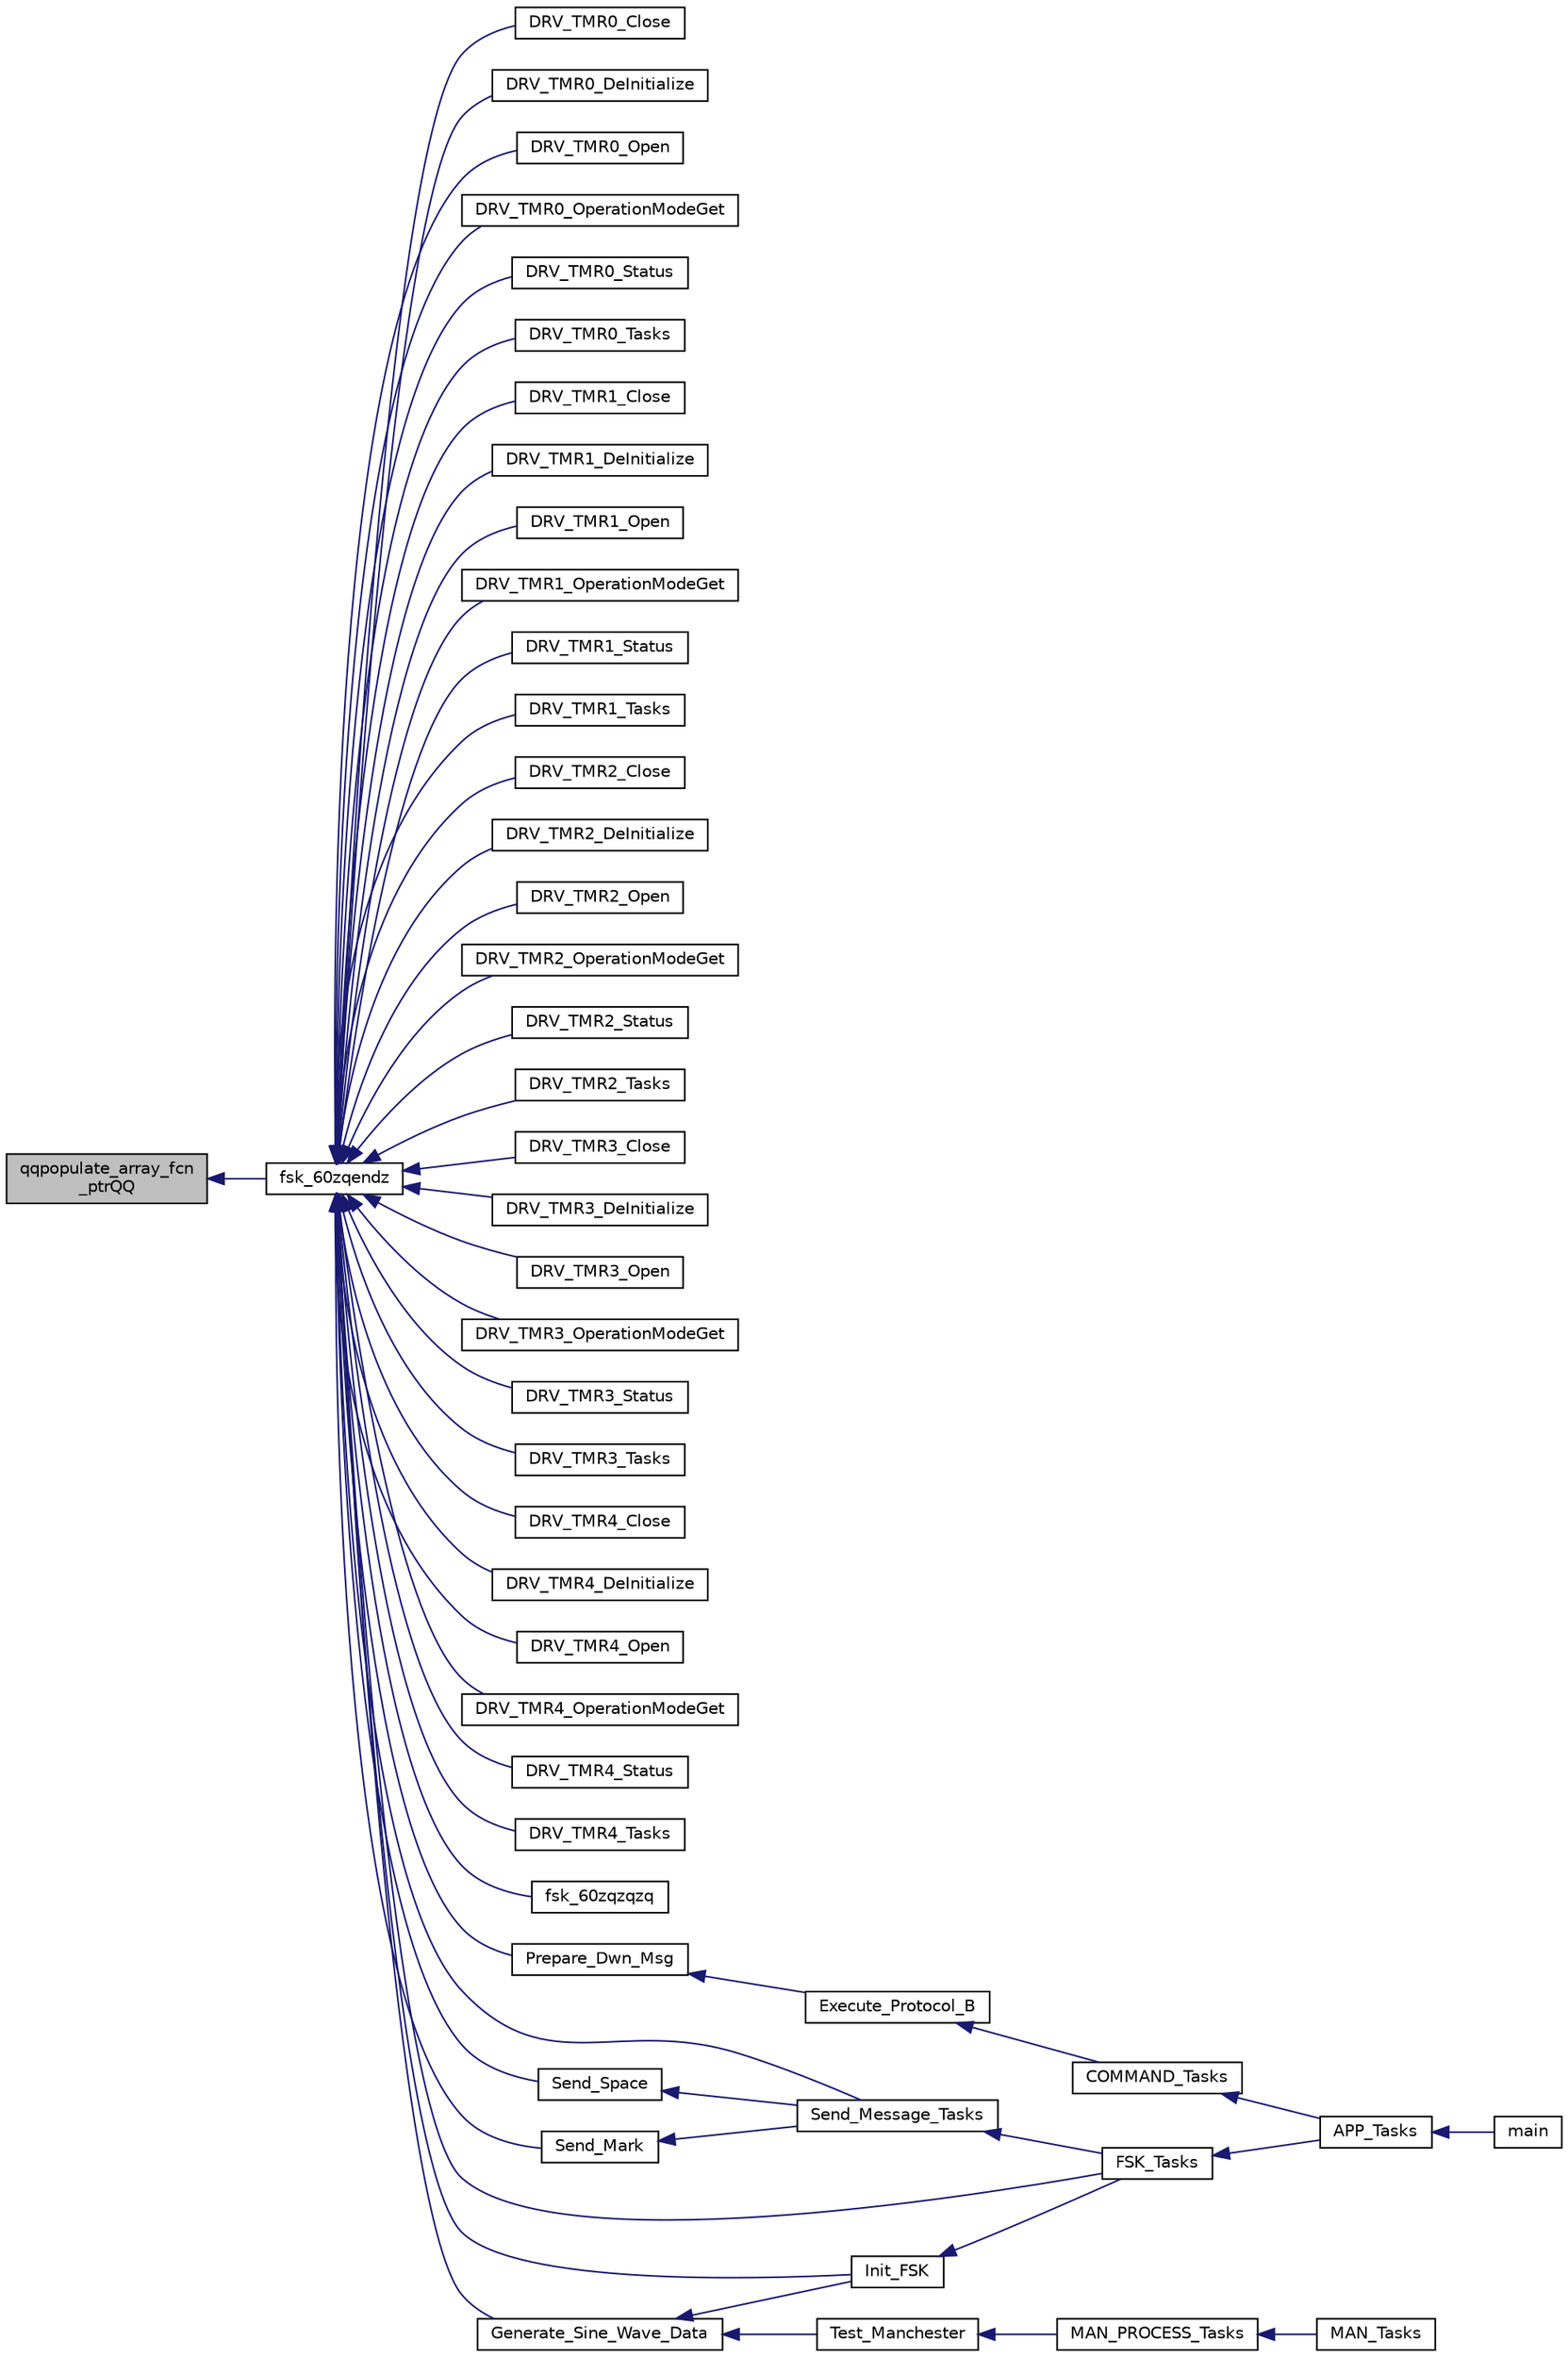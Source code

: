 digraph "qqpopulate_array_fcn_ptrQQ"
{
  edge [fontname="Helvetica",fontsize="10",labelfontname="Helvetica",labelfontsize="10"];
  node [fontname="Helvetica",fontsize="10",shape=record];
  rankdir="LR";
  Node1716 [label="qqpopulate_array_fcn\l_ptrQQ",height=0.2,width=0.4,color="black", fillcolor="grey75", style="filled", fontcolor="black"];
  Node1716 -> Node1717 [dir="back",color="midnightblue",fontsize="10",style="solid",fontname="Helvetica"];
  Node1717 [label="fsk_60zqendz",height=0.2,width=0.4,color="black", fillcolor="white", style="filled",URL="$inszt__fsk_8c.html#a73251ccdc6214ed6ecbd699bd11a67f3"];
  Node1717 -> Node1718 [dir="back",color="midnightblue",fontsize="10",style="solid",fontname="Helvetica"];
  Node1718 [label="DRV_TMR0_Close",height=0.2,width=0.4,color="black", fillcolor="white", style="filled",URL="$inszt__fsk_8c.html#a32eae35a1e64a44969e70c746ec9cdc2"];
  Node1717 -> Node1719 [dir="back",color="midnightblue",fontsize="10",style="solid",fontname="Helvetica"];
  Node1719 [label="DRV_TMR0_DeInitialize",height=0.2,width=0.4,color="black", fillcolor="white", style="filled",URL="$inszt__fsk_8c.html#ac35e22ce2277246569aa15a0142f42de"];
  Node1717 -> Node1720 [dir="back",color="midnightblue",fontsize="10",style="solid",fontname="Helvetica"];
  Node1720 [label="DRV_TMR0_Open",height=0.2,width=0.4,color="black", fillcolor="white", style="filled",URL="$inszt__fsk_8c.html#a6185be0b1acc5308100e9c168c6d9882"];
  Node1717 -> Node1721 [dir="back",color="midnightblue",fontsize="10",style="solid",fontname="Helvetica"];
  Node1721 [label="DRV_TMR0_OperationModeGet",height=0.2,width=0.4,color="black", fillcolor="white", style="filled",URL="$inszt__fsk_8c.html#a75154e72363837310412c5f0f77ca99b"];
  Node1717 -> Node1722 [dir="back",color="midnightblue",fontsize="10",style="solid",fontname="Helvetica"];
  Node1722 [label="DRV_TMR0_Status",height=0.2,width=0.4,color="black", fillcolor="white", style="filled",URL="$inszt__fsk_8c.html#aa0b45abb3787c0b80fba63077983fda6"];
  Node1717 -> Node1723 [dir="back",color="midnightblue",fontsize="10",style="solid",fontname="Helvetica"];
  Node1723 [label="DRV_TMR0_Tasks",height=0.2,width=0.4,color="black", fillcolor="white", style="filled",URL="$inszt__fsk_8c.html#a074ed24077060483c762988f726d23e9"];
  Node1717 -> Node1724 [dir="back",color="midnightblue",fontsize="10",style="solid",fontname="Helvetica"];
  Node1724 [label="DRV_TMR1_Close",height=0.2,width=0.4,color="black", fillcolor="white", style="filled",URL="$inszt__fsk_8c.html#a6a5cde4bb2a1f040394eff6085aa1d59"];
  Node1717 -> Node1725 [dir="back",color="midnightblue",fontsize="10",style="solid",fontname="Helvetica"];
  Node1725 [label="DRV_TMR1_DeInitialize",height=0.2,width=0.4,color="black", fillcolor="white", style="filled",URL="$inszt__fsk_8c.html#abf7739f5097a1ceff5268ea070a35c9e"];
  Node1717 -> Node1726 [dir="back",color="midnightblue",fontsize="10",style="solid",fontname="Helvetica"];
  Node1726 [label="DRV_TMR1_Open",height=0.2,width=0.4,color="black", fillcolor="white", style="filled",URL="$inszt__fsk_8c.html#ac23662f1a2e62aff3d8576b4fb403b5e"];
  Node1717 -> Node1727 [dir="back",color="midnightblue",fontsize="10",style="solid",fontname="Helvetica"];
  Node1727 [label="DRV_TMR1_OperationModeGet",height=0.2,width=0.4,color="black", fillcolor="white", style="filled",URL="$inszt__fsk_8c.html#a2ddcb52c248a14db2f5d3cc2b8396b4d"];
  Node1717 -> Node1728 [dir="back",color="midnightblue",fontsize="10",style="solid",fontname="Helvetica"];
  Node1728 [label="DRV_TMR1_Status",height=0.2,width=0.4,color="black", fillcolor="white", style="filled",URL="$inszt__fsk_8c.html#af0b509a65d0cc40830845f905e72f383"];
  Node1717 -> Node1729 [dir="back",color="midnightblue",fontsize="10",style="solid",fontname="Helvetica"];
  Node1729 [label="DRV_TMR1_Tasks",height=0.2,width=0.4,color="black", fillcolor="white", style="filled",URL="$inszt__fsk_8c.html#a0c01e1083b80ad88b2bc0fae758b1f0e"];
  Node1717 -> Node1730 [dir="back",color="midnightblue",fontsize="10",style="solid",fontname="Helvetica"];
  Node1730 [label="DRV_TMR2_Close",height=0.2,width=0.4,color="black", fillcolor="white", style="filled",URL="$inszt__fsk_8c.html#a5ad44e5f36f8a566c396331e7c08c15d"];
  Node1717 -> Node1731 [dir="back",color="midnightblue",fontsize="10",style="solid",fontname="Helvetica"];
  Node1731 [label="DRV_TMR2_DeInitialize",height=0.2,width=0.4,color="black", fillcolor="white", style="filled",URL="$inszt__fsk_8c.html#a0aa800750e31f5d3aea0afcd7faa41fe"];
  Node1717 -> Node1732 [dir="back",color="midnightblue",fontsize="10",style="solid",fontname="Helvetica"];
  Node1732 [label="DRV_TMR2_Open",height=0.2,width=0.4,color="black", fillcolor="white", style="filled",URL="$inszt__fsk_8c.html#ae3ec2e7d926f1dfcf4d5b4ec3f4452b1"];
  Node1717 -> Node1733 [dir="back",color="midnightblue",fontsize="10",style="solid",fontname="Helvetica"];
  Node1733 [label="DRV_TMR2_OperationModeGet",height=0.2,width=0.4,color="black", fillcolor="white", style="filled",URL="$inszt__fsk_8c.html#aaec612bc5ca6823e226aa9e168f0f7e4"];
  Node1717 -> Node1734 [dir="back",color="midnightblue",fontsize="10",style="solid",fontname="Helvetica"];
  Node1734 [label="DRV_TMR2_Status",height=0.2,width=0.4,color="black", fillcolor="white", style="filled",URL="$inszt__fsk_8c.html#ab66021f387d5cbb3e7ab20b7718aa773"];
  Node1717 -> Node1735 [dir="back",color="midnightblue",fontsize="10",style="solid",fontname="Helvetica"];
  Node1735 [label="DRV_TMR2_Tasks",height=0.2,width=0.4,color="black", fillcolor="white", style="filled",URL="$inszt__fsk_8c.html#a4cae103296c260a0cacd0bfbb02abec6"];
  Node1717 -> Node1736 [dir="back",color="midnightblue",fontsize="10",style="solid",fontname="Helvetica"];
  Node1736 [label="DRV_TMR3_Close",height=0.2,width=0.4,color="black", fillcolor="white", style="filled",URL="$inszt__fsk_8c.html#a5dd9fa4b5c96ae83f17ed22952b3526b"];
  Node1717 -> Node1737 [dir="back",color="midnightblue",fontsize="10",style="solid",fontname="Helvetica"];
  Node1737 [label="DRV_TMR3_DeInitialize",height=0.2,width=0.4,color="black", fillcolor="white", style="filled",URL="$inszt__fsk_8c.html#a51119949a1b0dc2ade9d15cd3eef3cf9"];
  Node1717 -> Node1738 [dir="back",color="midnightblue",fontsize="10",style="solid",fontname="Helvetica"];
  Node1738 [label="DRV_TMR3_Open",height=0.2,width=0.4,color="black", fillcolor="white", style="filled",URL="$inszt__fsk_8c.html#a14def85d2721c6fe7a0f52e5da985745"];
  Node1717 -> Node1739 [dir="back",color="midnightblue",fontsize="10",style="solid",fontname="Helvetica"];
  Node1739 [label="DRV_TMR3_OperationModeGet",height=0.2,width=0.4,color="black", fillcolor="white", style="filled",URL="$inszt__fsk_8c.html#aba3d374b5742c8fed77fb9c5125906e8"];
  Node1717 -> Node1740 [dir="back",color="midnightblue",fontsize="10",style="solid",fontname="Helvetica"];
  Node1740 [label="DRV_TMR3_Status",height=0.2,width=0.4,color="black", fillcolor="white", style="filled",URL="$inszt__fsk_8c.html#ab337820f2261ee63bfbdbe91f999de92"];
  Node1717 -> Node1741 [dir="back",color="midnightblue",fontsize="10",style="solid",fontname="Helvetica"];
  Node1741 [label="DRV_TMR3_Tasks",height=0.2,width=0.4,color="black", fillcolor="white", style="filled",URL="$inszt__fsk_8c.html#ac4622292b2dab66f9b5ae9778db08478"];
  Node1717 -> Node1742 [dir="back",color="midnightblue",fontsize="10",style="solid",fontname="Helvetica"];
  Node1742 [label="DRV_TMR4_Close",height=0.2,width=0.4,color="black", fillcolor="white", style="filled",URL="$inszt__fsk_8c.html#abca98245dd4f6348cc96c19911fa2f7f"];
  Node1717 -> Node1743 [dir="back",color="midnightblue",fontsize="10",style="solid",fontname="Helvetica"];
  Node1743 [label="DRV_TMR4_DeInitialize",height=0.2,width=0.4,color="black", fillcolor="white", style="filled",URL="$inszt__fsk_8c.html#a24315793d9553d184024aea496534bc5"];
  Node1717 -> Node1744 [dir="back",color="midnightblue",fontsize="10",style="solid",fontname="Helvetica"];
  Node1744 [label="DRV_TMR4_Open",height=0.2,width=0.4,color="black", fillcolor="white", style="filled",URL="$inszt__fsk_8c.html#a6e2c39c5a9d8b23859be0e673b43b1b9"];
  Node1717 -> Node1745 [dir="back",color="midnightblue",fontsize="10",style="solid",fontname="Helvetica"];
  Node1745 [label="DRV_TMR4_OperationModeGet",height=0.2,width=0.4,color="black", fillcolor="white", style="filled",URL="$inszt__fsk_8c.html#ad47780c4b3a36ef4f64841b0106a751d"];
  Node1717 -> Node1746 [dir="back",color="midnightblue",fontsize="10",style="solid",fontname="Helvetica"];
  Node1746 [label="DRV_TMR4_Status",height=0.2,width=0.4,color="black", fillcolor="white", style="filled",URL="$inszt__fsk_8c.html#aeb55a9257642cf221bcb641b25033668"];
  Node1717 -> Node1747 [dir="back",color="midnightblue",fontsize="10",style="solid",fontname="Helvetica"];
  Node1747 [label="DRV_TMR4_Tasks",height=0.2,width=0.4,color="black", fillcolor="white", style="filled",URL="$inszt__fsk_8c.html#a97a4bb302673812056f8ad54ea70b59e"];
  Node1717 -> Node1748 [dir="back",color="midnightblue",fontsize="10",style="solid",fontname="Helvetica"];
  Node1748 [label="fsk_60zqzqzq",height=0.2,width=0.4,color="black", fillcolor="white", style="filled",URL="$inszt__fsk_8c.html#a60375f587b3c3e67b586d66f640a720c"];
  Node1717 -> Node1749 [dir="back",color="midnightblue",fontsize="10",style="solid",fontname="Helvetica"];
  Node1749 [label="FSK_Tasks",height=0.2,width=0.4,color="black", fillcolor="white", style="filled",URL="$inszt__fsk_8c.html#a86e42784b2bc0d852d28898161103760"];
  Node1749 -> Node1750 [dir="back",color="midnightblue",fontsize="10",style="solid",fontname="Helvetica"];
  Node1750 [label="APP_Tasks",height=0.2,width=0.4,color="black", fillcolor="white", style="filled",URL="$inszt__app_8c.html#a859aee46b660cfee47cfd45ce08f6862"];
  Node1750 -> Node1751 [dir="back",color="midnightblue",fontsize="10",style="solid",fontname="Helvetica"];
  Node1751 [label="main",height=0.2,width=0.4,color="black", fillcolor="white", style="filled",URL="$inszt__main_8c.html#a840291bc02cba5474a4cb46a9b9566fe"];
  Node1717 -> Node1752 [dir="back",color="midnightblue",fontsize="10",style="solid",fontname="Helvetica"];
  Node1752 [label="Generate_Sine_Wave_Data",height=0.2,width=0.4,color="black", fillcolor="white", style="filled",URL="$inszt__fsk_8c.html#addea2446d70661efa9c99a5c78073ffa"];
  Node1752 -> Node1753 [dir="back",color="midnightblue",fontsize="10",style="solid",fontname="Helvetica"];
  Node1753 [label="Init_FSK",height=0.2,width=0.4,color="black", fillcolor="white", style="filled",URL="$inszt__fsk_8c.html#abf81b4f4803cca658397c138bc6fe2d0"];
  Node1753 -> Node1749 [dir="back",color="midnightblue",fontsize="10",style="solid",fontname="Helvetica"];
  Node1752 -> Node1754 [dir="back",color="midnightblue",fontsize="10",style="solid",fontname="Helvetica"];
  Node1754 [label="Test_Manchester",height=0.2,width=0.4,color="black", fillcolor="white", style="filled",URL="$inszt__man_8c.html#a58180a4bddf2eb82b49ce86257a95346"];
  Node1754 -> Node1755 [dir="back",color="midnightblue",fontsize="10",style="solid",fontname="Helvetica"];
  Node1755 [label="MAN_PROCESS_Tasks",height=0.2,width=0.4,color="black", fillcolor="white", style="filled",URL="$inszt__man_8c.html#a48e348dab43f9719d4c7f62dcdc91ccf"];
  Node1755 -> Node1756 [dir="back",color="midnightblue",fontsize="10",style="solid",fontname="Helvetica"];
  Node1756 [label="MAN_Tasks",height=0.2,width=0.4,color="black", fillcolor="white", style="filled",URL="$man_8h.html#aee1e768706fd21921cca7b874ff4f232"];
  Node1717 -> Node1753 [dir="back",color="midnightblue",fontsize="10",style="solid",fontname="Helvetica"];
  Node1717 -> Node1757 [dir="back",color="midnightblue",fontsize="10",style="solid",fontname="Helvetica"];
  Node1757 [label="Prepare_Dwn_Msg",height=0.2,width=0.4,color="black", fillcolor="white", style="filled",URL="$inszt__fsk_8c.html#af03119517238e3e23ca0fd0ade4eabfa"];
  Node1757 -> Node1758 [dir="back",color="midnightblue",fontsize="10",style="solid",fontname="Helvetica"];
  Node1758 [label="Execute_Protocol_B",height=0.2,width=0.4,color="black", fillcolor="white", style="filled",URL="$inszt__commands_8c.html#a8e4d3181dba6334ad9065acfbca9e2ab"];
  Node1758 -> Node1759 [dir="back",color="midnightblue",fontsize="10",style="solid",fontname="Helvetica"];
  Node1759 [label="COMMAND_Tasks",height=0.2,width=0.4,color="black", fillcolor="white", style="filled",URL="$inszt__commands_8c.html#a18253442833a6f9dcc1031492524596c"];
  Node1759 -> Node1750 [dir="back",color="midnightblue",fontsize="10",style="solid",fontname="Helvetica"];
  Node1717 -> Node1760 [dir="back",color="midnightblue",fontsize="10",style="solid",fontname="Helvetica"];
  Node1760 [label="Send_Mark",height=0.2,width=0.4,color="black", fillcolor="white", style="filled",URL="$inszt__fsk_8c.html#af6df46cfba14cca3d40316ea7fd73864"];
  Node1760 -> Node1761 [dir="back",color="midnightblue",fontsize="10",style="solid",fontname="Helvetica"];
  Node1761 [label="Send_Message_Tasks",height=0.2,width=0.4,color="black", fillcolor="white", style="filled",URL="$inszt__fsk_8c.html#a45a8cc3ff099bf7fc92d3f6328fc0177"];
  Node1761 -> Node1749 [dir="back",color="midnightblue",fontsize="10",style="solid",fontname="Helvetica"];
  Node1717 -> Node1761 [dir="back",color="midnightblue",fontsize="10",style="solid",fontname="Helvetica"];
  Node1717 -> Node1762 [dir="back",color="midnightblue",fontsize="10",style="solid",fontname="Helvetica"];
  Node1762 [label="Send_Space",height=0.2,width=0.4,color="black", fillcolor="white", style="filled",URL="$inszt__fsk_8c.html#ad64d2f0c440d4a040bc0efd2f44d24e4"];
  Node1762 -> Node1761 [dir="back",color="midnightblue",fontsize="10",style="solid",fontname="Helvetica"];
}
